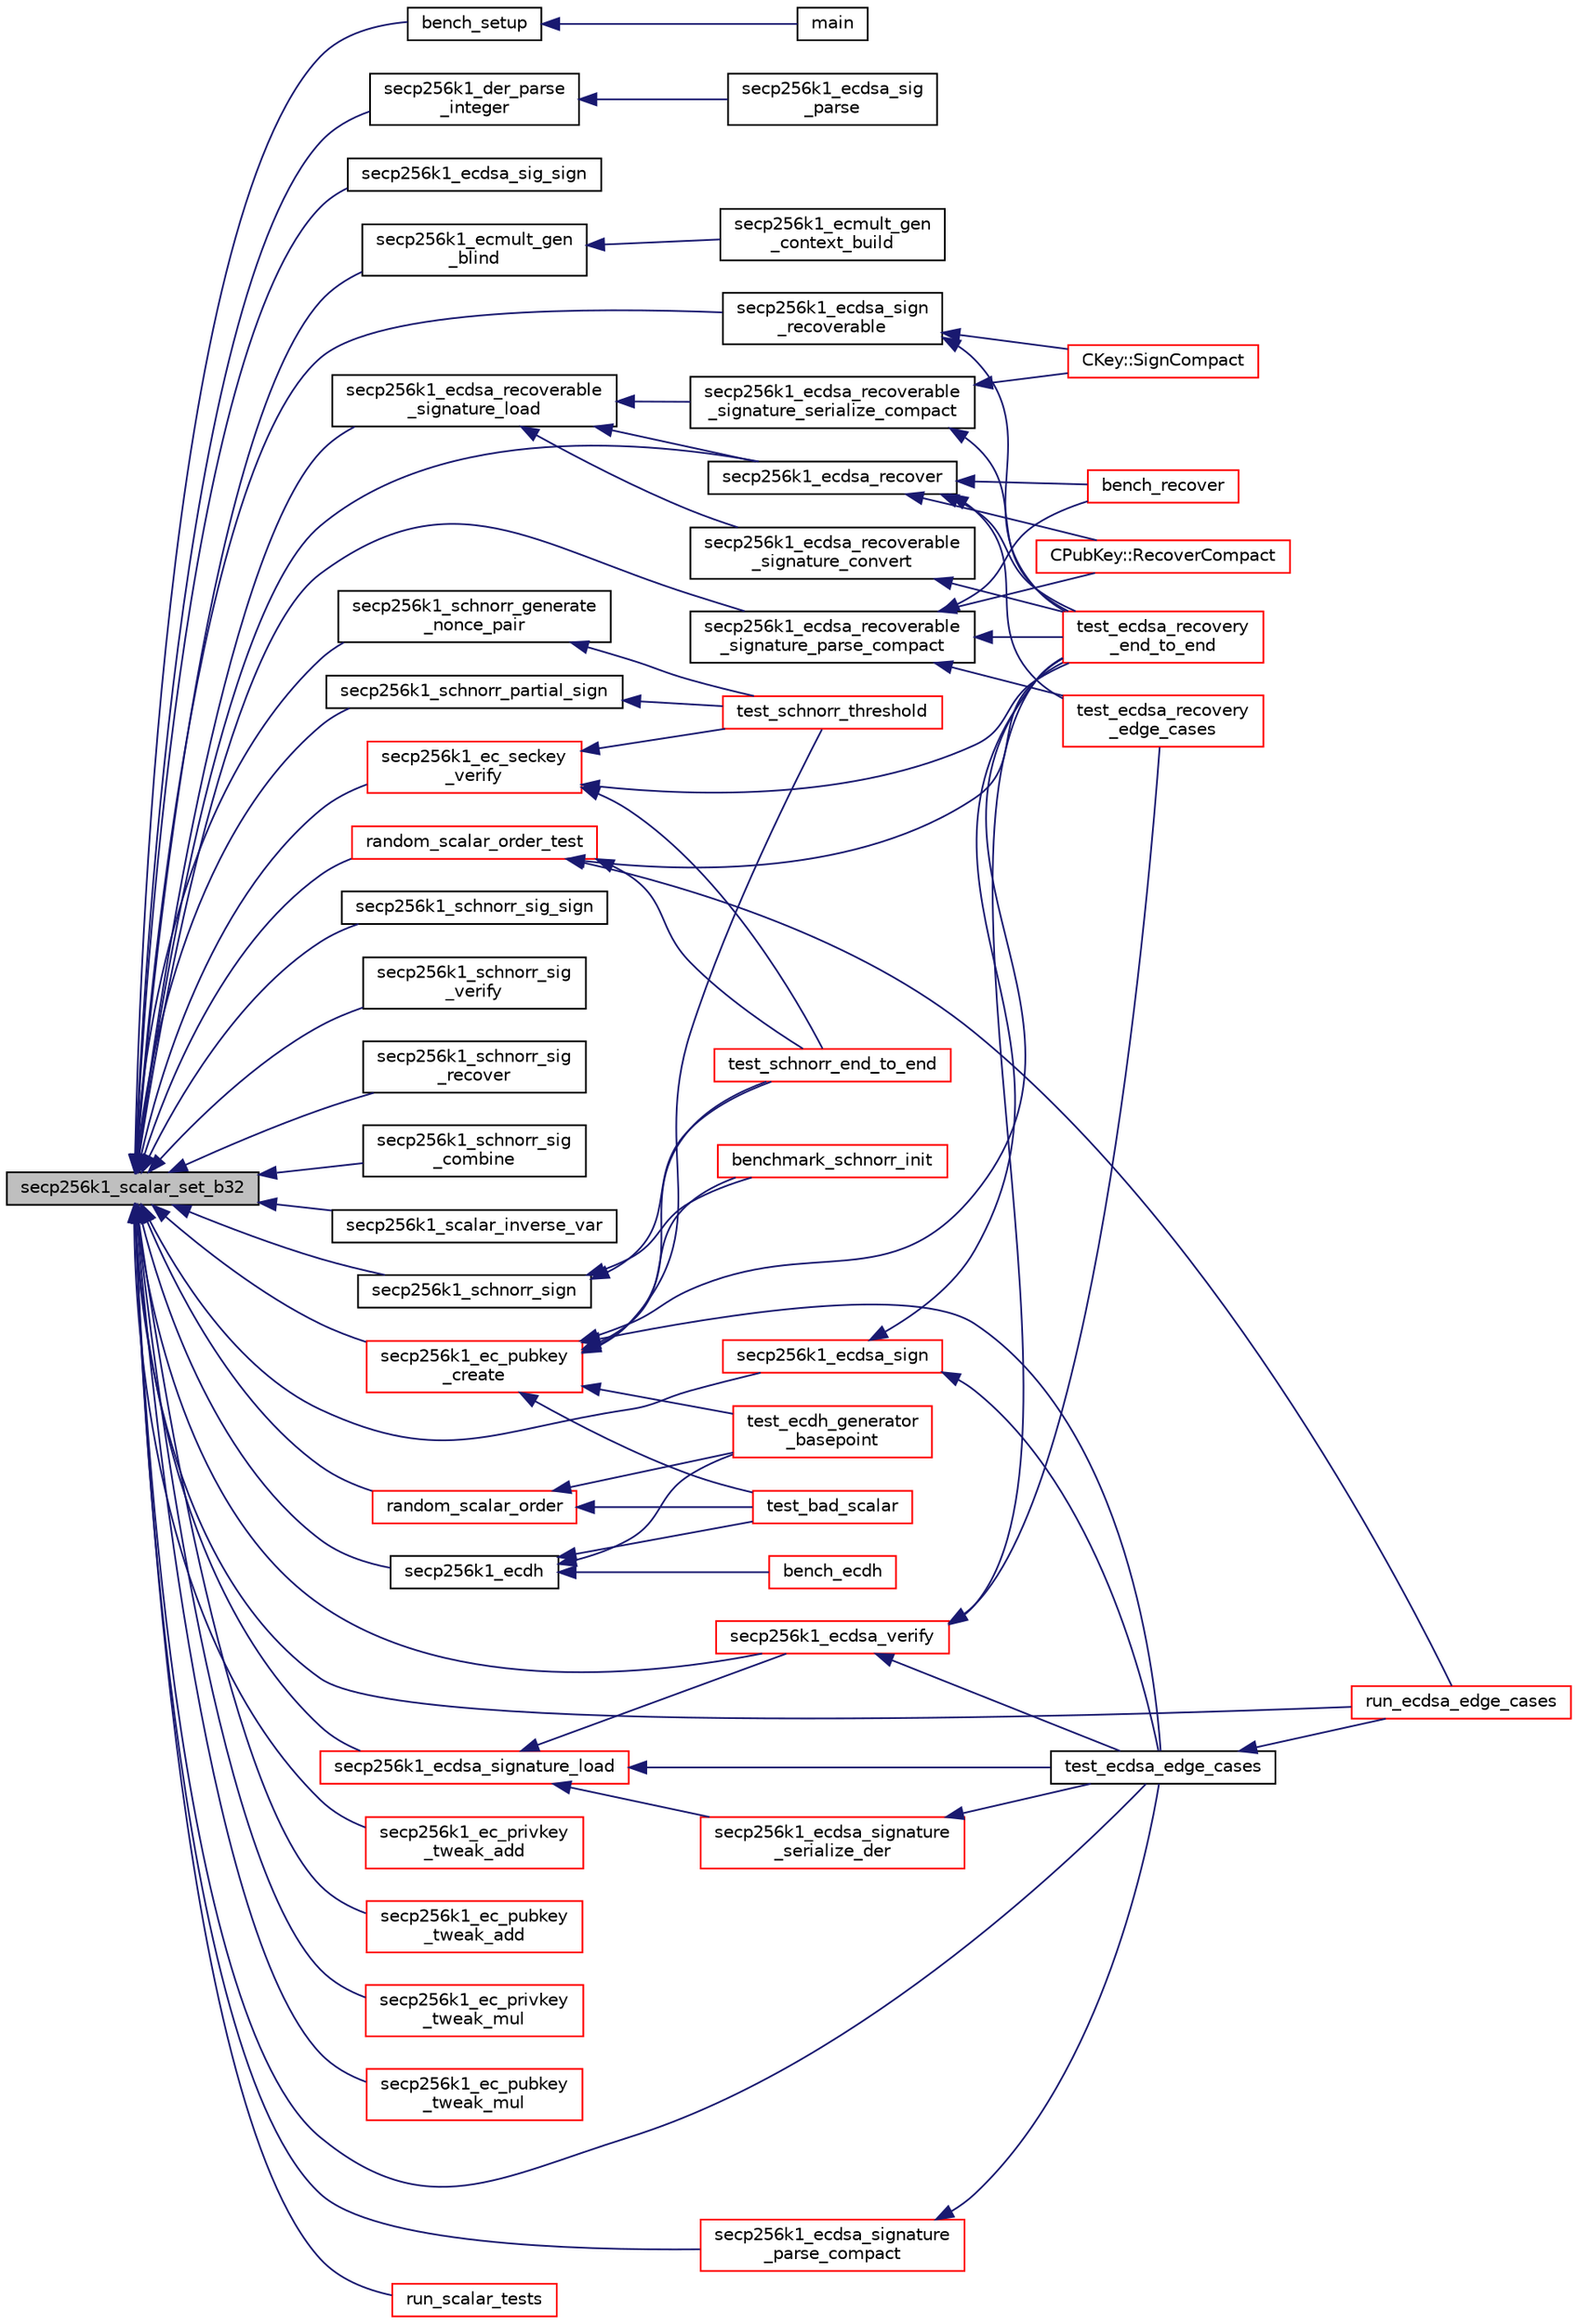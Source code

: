 digraph "secp256k1_scalar_set_b32"
{
  edge [fontname="Helvetica",fontsize="10",labelfontname="Helvetica",labelfontsize="10"];
  node [fontname="Helvetica",fontsize="10",shape=record];
  rankdir="LR";
  Node1462 [label="secp256k1_scalar_set_b32",height=0.2,width=0.4,color="black", fillcolor="grey75", style="filled", fontcolor="black"];
  Node1462 -> Node1463 [dir="back",color="midnightblue",fontsize="10",style="solid",fontname="Helvetica"];
  Node1463 [label="bench_setup",height=0.2,width=0.4,color="black", fillcolor="white", style="filled",URL="$d9/d5e/bench__internal_8c.html#af48be8297385d0d32de62ae12a07d55c"];
  Node1463 -> Node1464 [dir="back",color="midnightblue",fontsize="10",style="solid",fontname="Helvetica"];
  Node1464 [label="main",height=0.2,width=0.4,color="black", fillcolor="white", style="filled",URL="$d9/d5e/bench__internal_8c.html#a3c04138a5bfe5d72780bb7e82a18e627"];
  Node1462 -> Node1465 [dir="back",color="midnightblue",fontsize="10",style="solid",fontname="Helvetica"];
  Node1465 [label="secp256k1_der_parse\l_integer",height=0.2,width=0.4,color="black", fillcolor="white", style="filled",URL="$d5/d27/ecdsa__impl_8h.html#a701c7cf2fd0fa52c2e3301f719f3fe4a"];
  Node1465 -> Node1466 [dir="back",color="midnightblue",fontsize="10",style="solid",fontname="Helvetica"];
  Node1466 [label="secp256k1_ecdsa_sig\l_parse",height=0.2,width=0.4,color="black", fillcolor="white", style="filled",URL="$d5/d27/ecdsa__impl_8h.html#af5f863608f65607ecc117a594448baf1"];
  Node1462 -> Node1467 [dir="back",color="midnightblue",fontsize="10",style="solid",fontname="Helvetica"];
  Node1467 [label="secp256k1_ecdsa_sig_sign",height=0.2,width=0.4,color="black", fillcolor="white", style="filled",URL="$d5/d27/ecdsa__impl_8h.html#a3eaa1b23550fa2ccf948e67f2c87a330"];
  Node1462 -> Node1468 [dir="back",color="midnightblue",fontsize="10",style="solid",fontname="Helvetica"];
  Node1468 [label="secp256k1_ecmult_gen\l_blind",height=0.2,width=0.4,color="black", fillcolor="white", style="filled",URL="$d9/d00/ecmult__gen__impl_8h.html#a7e41f045cb4901a4eba781966fa35abd"];
  Node1468 -> Node1469 [dir="back",color="midnightblue",fontsize="10",style="solid",fontname="Helvetica"];
  Node1469 [label="secp256k1_ecmult_gen\l_context_build",height=0.2,width=0.4,color="black", fillcolor="white", style="filled",URL="$d9/d00/ecmult__gen__impl_8h.html#afaf90b2a6554053187cdc89df0dafd21"];
  Node1462 -> Node1470 [dir="back",color="midnightblue",fontsize="10",style="solid",fontname="Helvetica"];
  Node1470 [label="secp256k1_ecdh",height=0.2,width=0.4,color="black", fillcolor="white", style="filled",URL="$d1/d4c/ecdh_2main__impl_8h.html#aeb1a1fa5ba08b7f43e5f60a1bf2cb76d",tooltip="Compute an EC Diffie-Hellman secret in constant time Returns: 1: exponentiation was successful 0: sca..."];
  Node1470 -> Node1471 [dir="back",color="midnightblue",fontsize="10",style="solid",fontname="Helvetica"];
  Node1471 [label="bench_ecdh",height=0.2,width=0.4,color="red", fillcolor="white", style="filled",URL="$da/d1c/bench__ecdh_8c.html#a859eabd44b49e17c9450975ea03c4a0c"];
  Node1470 -> Node1473 [dir="back",color="midnightblue",fontsize="10",style="solid",fontname="Helvetica"];
  Node1473 [label="test_ecdh_generator\l_basepoint",height=0.2,width=0.4,color="red", fillcolor="white", style="filled",URL="$d5/d65/ecdh_2tests__impl_8h.html#ab13157e14f777c18f14fefc834d067c5"];
  Node1470 -> Node1476 [dir="back",color="midnightblue",fontsize="10",style="solid",fontname="Helvetica"];
  Node1476 [label="test_bad_scalar",height=0.2,width=0.4,color="red", fillcolor="white", style="filled",URL="$d5/d65/ecdh_2tests__impl_8h.html#a505bff7cea922e6d8aa4f7525cfd191a"];
  Node1462 -> Node1477 [dir="back",color="midnightblue",fontsize="10",style="solid",fontname="Helvetica"];
  Node1477 [label="secp256k1_ecdsa_recoverable\l_signature_load",height=0.2,width=0.4,color="black", fillcolor="white", style="filled",URL="$d6/d5d/recovery_2main__impl_8h.html#aa3ef0903a865dc9a6e42dfe61f75a9e5"];
  Node1477 -> Node1478 [dir="back",color="midnightblue",fontsize="10",style="solid",fontname="Helvetica"];
  Node1478 [label="secp256k1_ecdsa_recoverable\l_signature_serialize_compact",height=0.2,width=0.4,color="black", fillcolor="white", style="filled",URL="$d6/d5d/recovery_2main__impl_8h.html#ac122392fa6ff6264a7a110875af164b0",tooltip="Serialize an ECDSA signature in compact format (64 bytes + recovery id). "];
  Node1478 -> Node1479 [dir="back",color="midnightblue",fontsize="10",style="solid",fontname="Helvetica"];
  Node1479 [label="CKey::SignCompact",height=0.2,width=0.4,color="red", fillcolor="white", style="filled",URL="$d2/d63/class_c_key.html#afe77d80889aa68e92e6882e75424cfb8"];
  Node1478 -> Node1533 [dir="back",color="midnightblue",fontsize="10",style="solid",fontname="Helvetica"];
  Node1533 [label="test_ecdsa_recovery\l_end_to_end",height=0.2,width=0.4,color="red", fillcolor="white", style="filled",URL="$d3/d71/recovery_2tests__impl_8h.html#a70649882936497184992dfaa06b1106f"];
  Node1477 -> Node1535 [dir="back",color="midnightblue",fontsize="10",style="solid",fontname="Helvetica"];
  Node1535 [label="secp256k1_ecdsa_recoverable\l_signature_convert",height=0.2,width=0.4,color="black", fillcolor="white", style="filled",URL="$d6/d5d/recovery_2main__impl_8h.html#a16ddfc800140d761bc783e571c34548c",tooltip="Convert a recoverable signature into a normal signature. "];
  Node1535 -> Node1533 [dir="back",color="midnightblue",fontsize="10",style="solid",fontname="Helvetica"];
  Node1477 -> Node1536 [dir="back",color="midnightblue",fontsize="10",style="solid",fontname="Helvetica"];
  Node1536 [label="secp256k1_ecdsa_recover",height=0.2,width=0.4,color="black", fillcolor="white", style="filled",URL="$d6/d5d/recovery_2main__impl_8h.html#a75f3e32e9a25eac9e8f9d3a5a8b0dc94",tooltip="Recover an ECDSA public key from a signature. "];
  Node1536 -> Node1537 [dir="back",color="midnightblue",fontsize="10",style="solid",fontname="Helvetica"];
  Node1537 [label="CPubKey::RecoverCompact",height=0.2,width=0.4,color="red", fillcolor="white", style="filled",URL="$da/d4e/class_c_pub_key.html#a169505e735a02db385486b0affeb565c"];
  Node1536 -> Node1551 [dir="back",color="midnightblue",fontsize="10",style="solid",fontname="Helvetica"];
  Node1551 [label="bench_recover",height=0.2,width=0.4,color="red", fillcolor="white", style="filled",URL="$d7/d8e/bench__recover_8c.html#a6bbc6888c36d93d55e5410b25121db10"];
  Node1536 -> Node1533 [dir="back",color="midnightblue",fontsize="10",style="solid",fontname="Helvetica"];
  Node1536 -> Node1553 [dir="back",color="midnightblue",fontsize="10",style="solid",fontname="Helvetica"];
  Node1553 [label="test_ecdsa_recovery\l_edge_cases",height=0.2,width=0.4,color="red", fillcolor="white", style="filled",URL="$d3/d71/recovery_2tests__impl_8h.html#ad6d3138600637a7c940bc40a22795e46"];
  Node1462 -> Node1554 [dir="back",color="midnightblue",fontsize="10",style="solid",fontname="Helvetica"];
  Node1554 [label="secp256k1_ecdsa_recoverable\l_signature_parse_compact",height=0.2,width=0.4,color="black", fillcolor="white", style="filled",URL="$d6/d5d/recovery_2main__impl_8h.html#a37101568f72e98d7b29de6c6a825a289",tooltip="Parse a compact ECDSA signature (64 bytes + recovery id). "];
  Node1554 -> Node1537 [dir="back",color="midnightblue",fontsize="10",style="solid",fontname="Helvetica"];
  Node1554 -> Node1551 [dir="back",color="midnightblue",fontsize="10",style="solid",fontname="Helvetica"];
  Node1554 -> Node1533 [dir="back",color="midnightblue",fontsize="10",style="solid",fontname="Helvetica"];
  Node1554 -> Node1553 [dir="back",color="midnightblue",fontsize="10",style="solid",fontname="Helvetica"];
  Node1462 -> Node1555 [dir="back",color="midnightblue",fontsize="10",style="solid",fontname="Helvetica"];
  Node1555 [label="secp256k1_ecdsa_sign\l_recoverable",height=0.2,width=0.4,color="black", fillcolor="white", style="filled",URL="$d6/d5d/recovery_2main__impl_8h.html#ae06d019b6eaa34e248a502ba9c6d04cb",tooltip="Create a recoverable ECDSA signature. "];
  Node1555 -> Node1479 [dir="back",color="midnightblue",fontsize="10",style="solid",fontname="Helvetica"];
  Node1555 -> Node1533 [dir="back",color="midnightblue",fontsize="10",style="solid",fontname="Helvetica"];
  Node1462 -> Node1536 [dir="back",color="midnightblue",fontsize="10",style="solid",fontname="Helvetica"];
  Node1462 -> Node1556 [dir="back",color="midnightblue",fontsize="10",style="solid",fontname="Helvetica"];
  Node1556 [label="secp256k1_schnorr_sign",height=0.2,width=0.4,color="black", fillcolor="white", style="filled",URL="$d9/dab/schnorr_2main__impl_8h.html#a0d7ae4600f16da7c9464c80fefc72072",tooltip="Create a signature using a custom EC-Schnorr-SHA256 construction. "];
  Node1556 -> Node1557 [dir="back",color="midnightblue",fontsize="10",style="solid",fontname="Helvetica"];
  Node1557 [label="benchmark_schnorr_init",height=0.2,width=0.4,color="red", fillcolor="white", style="filled",URL="$d0/df4/bench__schnorr__verify_8c.html#a1017a4ccacfa7f4de5828701acce8184"];
  Node1556 -> Node1559 [dir="back",color="midnightblue",fontsize="10",style="solid",fontname="Helvetica"];
  Node1559 [label="test_schnorr_end_to_end",height=0.2,width=0.4,color="red", fillcolor="white", style="filled",URL="$d4/d1d/schnorr_2tests__impl_8h.html#a0fadfae101d2df588a044f55eafcc0e6"];
  Node1462 -> Node1561 [dir="back",color="midnightblue",fontsize="10",style="solid",fontname="Helvetica"];
  Node1561 [label="secp256k1_schnorr_generate\l_nonce_pair",height=0.2,width=0.4,color="black", fillcolor="white", style="filled",URL="$d9/dab/schnorr_2main__impl_8h.html#a67c4e4b188db3530c2e8808162f3a3c5",tooltip="Generate a nonce pair deterministically for use with secp256k1_schnorr_partial_sign. "];
  Node1561 -> Node1562 [dir="back",color="midnightblue",fontsize="10",style="solid",fontname="Helvetica"];
  Node1562 [label="test_schnorr_threshold",height=0.2,width=0.4,color="red", fillcolor="white", style="filled",URL="$d4/d1d/schnorr_2tests__impl_8h.html#a7c79e0204a103b99844bdf1b2ac4cb57"];
  Node1462 -> Node1563 [dir="back",color="midnightblue",fontsize="10",style="solid",fontname="Helvetica"];
  Node1563 [label="secp256k1_schnorr_partial_sign",height=0.2,width=0.4,color="black", fillcolor="white", style="filled",URL="$d9/dab/schnorr_2main__impl_8h.html#a6787237abf20a26c8c2fb195102ce810",tooltip="Produce a partial Schnorr signature, which can be combined using secp256k1_schnorr_partial_combine, to end up with a full signature that is verifiable using secp256k1_schnorr_verify. "];
  Node1563 -> Node1562 [dir="back",color="midnightblue",fontsize="10",style="solid",fontname="Helvetica"];
  Node1462 -> Node1564 [dir="back",color="midnightblue",fontsize="10",style="solid",fontname="Helvetica"];
  Node1564 [label="secp256k1_schnorr_sig_sign",height=0.2,width=0.4,color="black", fillcolor="white", style="filled",URL="$d9/d8b/schnorr__impl_8h.html#ab58ca77446a7d8daff985d07d43e7175",tooltip="Custom Schnorr-based signature scheme. "];
  Node1462 -> Node1565 [dir="back",color="midnightblue",fontsize="10",style="solid",fontname="Helvetica"];
  Node1565 [label="secp256k1_schnorr_sig\l_verify",height=0.2,width=0.4,color="black", fillcolor="white", style="filled",URL="$d9/d8b/schnorr__impl_8h.html#ad8ac32b20746524ea3b97ab609117daa"];
  Node1462 -> Node1566 [dir="back",color="midnightblue",fontsize="10",style="solid",fontname="Helvetica"];
  Node1566 [label="secp256k1_schnorr_sig\l_recover",height=0.2,width=0.4,color="black", fillcolor="white", style="filled",URL="$d9/d8b/schnorr__impl_8h.html#a41cf1a1167f3b8c7b6fdd4fea6abdbce"];
  Node1462 -> Node1567 [dir="back",color="midnightblue",fontsize="10",style="solid",fontname="Helvetica"];
  Node1567 [label="secp256k1_schnorr_sig\l_combine",height=0.2,width=0.4,color="black", fillcolor="white", style="filled",URL="$d9/d8b/schnorr__impl_8h.html#ad2c15e4e57e6bf00cde3a4b229330b12"];
  Node1462 -> Node1568 [dir="back",color="midnightblue",fontsize="10",style="solid",fontname="Helvetica"];
  Node1568 [label="secp256k1_scalar_inverse_var",height=0.2,width=0.4,color="black", fillcolor="white", style="filled",URL="$dd/da5/scalar__impl_8h.html#a4a61fe7aed51d7852d651a676e14b0bb"];
  Node1462 -> Node1569 [dir="back",color="midnightblue",fontsize="10",style="solid",fontname="Helvetica"];
  Node1569 [label="secp256k1_ecdsa_signature_load",height=0.2,width=0.4,color="red", fillcolor="white", style="filled",URL="$d1/d8c/secp256k1_8c.html#af2027241c9dfc85fa5b6a3bb5fe41d18"];
  Node1569 -> Node1570 [dir="back",color="midnightblue",fontsize="10",style="solid",fontname="Helvetica"];
  Node1570 [label="secp256k1_ecdsa_signature\l_serialize_der",height=0.2,width=0.4,color="red", fillcolor="white", style="filled",URL="$d1/d8c/secp256k1_8c.html#a3f1fbd9cfe9bd6b6303bdd8f6c0687ba",tooltip="Serialize an ECDSA signature in DER format. "];
  Node1570 -> Node1583 [dir="back",color="midnightblue",fontsize="10",style="solid",fontname="Helvetica"];
  Node1583 [label="test_ecdsa_edge_cases",height=0.2,width=0.4,color="black", fillcolor="white", style="filled",URL="$d5/d7f/tests_8c.html#abbcb27d1eb13654db9b2e281ffce021e"];
  Node1583 -> Node1584 [dir="back",color="midnightblue",fontsize="10",style="solid",fontname="Helvetica"];
  Node1584 [label="run_ecdsa_edge_cases",height=0.2,width=0.4,color="red", fillcolor="white", style="filled",URL="$d5/d7f/tests_8c.html#ad6c8109b62ea1d0ed1b382678a2a08b1"];
  Node1569 -> Node1742 [dir="back",color="midnightblue",fontsize="10",style="solid",fontname="Helvetica"];
  Node1742 [label="secp256k1_ecdsa_verify",height=0.2,width=0.4,color="red", fillcolor="white", style="filled",URL="$d1/d8c/secp256k1_8c.html#aef3f50927cd80005b797fa234338db73",tooltip="Verify an ECDSA signature. "];
  Node1742 -> Node1533 [dir="back",color="midnightblue",fontsize="10",style="solid",fontname="Helvetica"];
  Node1742 -> Node1553 [dir="back",color="midnightblue",fontsize="10",style="solid",fontname="Helvetica"];
  Node1742 -> Node1583 [dir="back",color="midnightblue",fontsize="10",style="solid",fontname="Helvetica"];
  Node1569 -> Node1583 [dir="back",color="midnightblue",fontsize="10",style="solid",fontname="Helvetica"];
  Node1462 -> Node1746 [dir="back",color="midnightblue",fontsize="10",style="solid",fontname="Helvetica"];
  Node1746 [label="secp256k1_ecdsa_signature\l_parse_compact",height=0.2,width=0.4,color="red", fillcolor="white", style="filled",URL="$d1/d8c/secp256k1_8c.html#a933083356e7171e174bc958b8233f758",tooltip="Parse an ECDSA signature in compact (64 bytes) format. "];
  Node1746 -> Node1583 [dir="back",color="midnightblue",fontsize="10",style="solid",fontname="Helvetica"];
  Node1462 -> Node1742 [dir="back",color="midnightblue",fontsize="10",style="solid",fontname="Helvetica"];
  Node1462 -> Node1748 [dir="back",color="midnightblue",fontsize="10",style="solid",fontname="Helvetica"];
  Node1748 [label="secp256k1_ecdsa_sign",height=0.2,width=0.4,color="red", fillcolor="white", style="filled",URL="$d1/d8c/secp256k1_8c.html#ad33367933638f0bda3387c76867df7d5",tooltip="Create an ECDSA signature. "];
  Node1748 -> Node1533 [dir="back",color="midnightblue",fontsize="10",style="solid",fontname="Helvetica"];
  Node1748 -> Node1583 [dir="back",color="midnightblue",fontsize="10",style="solid",fontname="Helvetica"];
  Node1462 -> Node1749 [dir="back",color="midnightblue",fontsize="10",style="solid",fontname="Helvetica"];
  Node1749 [label="secp256k1_ec_seckey\l_verify",height=0.2,width=0.4,color="red", fillcolor="white", style="filled",URL="$d1/d8c/secp256k1_8c.html#a6015346bdaee22c65e5ebca71693d9b1",tooltip="Verify an ECDSA secret key. "];
  Node1749 -> Node1533 [dir="back",color="midnightblue",fontsize="10",style="solid",fontname="Helvetica"];
  Node1749 -> Node1559 [dir="back",color="midnightblue",fontsize="10",style="solid",fontname="Helvetica"];
  Node1749 -> Node1562 [dir="back",color="midnightblue",fontsize="10",style="solid",fontname="Helvetica"];
  Node1462 -> Node1793 [dir="back",color="midnightblue",fontsize="10",style="solid",fontname="Helvetica"];
  Node1793 [label="secp256k1_ec_pubkey\l_create",height=0.2,width=0.4,color="red", fillcolor="white", style="filled",URL="$d1/d8c/secp256k1_8c.html#ac5806cffd3278e64f863027eaa8e1284",tooltip="Compute the public key for a secret key. "];
  Node1793 -> Node1557 [dir="back",color="midnightblue",fontsize="10",style="solid",fontname="Helvetica"];
  Node1793 -> Node1473 [dir="back",color="midnightblue",fontsize="10",style="solid",fontname="Helvetica"];
  Node1793 -> Node1476 [dir="back",color="midnightblue",fontsize="10",style="solid",fontname="Helvetica"];
  Node1793 -> Node1533 [dir="back",color="midnightblue",fontsize="10",style="solid",fontname="Helvetica"];
  Node1793 -> Node1559 [dir="back",color="midnightblue",fontsize="10",style="solid",fontname="Helvetica"];
  Node1793 -> Node1562 [dir="back",color="midnightblue",fontsize="10",style="solid",fontname="Helvetica"];
  Node1793 -> Node1583 [dir="back",color="midnightblue",fontsize="10",style="solid",fontname="Helvetica"];
  Node1462 -> Node1808 [dir="back",color="midnightblue",fontsize="10",style="solid",fontname="Helvetica"];
  Node1808 [label="secp256k1_ec_privkey\l_tweak_add",height=0.2,width=0.4,color="red", fillcolor="white", style="filled",URL="$d1/d8c/secp256k1_8c.html#a0473f3a4e2e7f8a1b91d1925bcf7a1b5",tooltip="Tweak a private key by adding tweak to it. "];
  Node1462 -> Node1810 [dir="back",color="midnightblue",fontsize="10",style="solid",fontname="Helvetica"];
  Node1810 [label="secp256k1_ec_pubkey\l_tweak_add",height=0.2,width=0.4,color="red", fillcolor="white", style="filled",URL="$d1/d8c/secp256k1_8c.html#ae298cd31c7f5f3e12a1adb27c4831c68",tooltip="Tweak a public key by adding tweak times the generator to it. "];
  Node1462 -> Node1812 [dir="back",color="midnightblue",fontsize="10",style="solid",fontname="Helvetica"];
  Node1812 [label="secp256k1_ec_privkey\l_tweak_mul",height=0.2,width=0.4,color="red", fillcolor="white", style="filled",URL="$d1/d8c/secp256k1_8c.html#ae7185df9e614559d35394a8a195b78c6",tooltip="Tweak a private key by multiplying it by a tweak. "];
  Node1462 -> Node1813 [dir="back",color="midnightblue",fontsize="10",style="solid",fontname="Helvetica"];
  Node1813 [label="secp256k1_ec_pubkey\l_tweak_mul",height=0.2,width=0.4,color="red", fillcolor="white", style="filled",URL="$d1/d8c/secp256k1_8c.html#a6d391761d8c1cb4875d6d0b348d31cec",tooltip="Tweak a public key by multiplying it by a tweak value. "];
  Node1462 -> Node1814 [dir="back",color="midnightblue",fontsize="10",style="solid",fontname="Helvetica"];
  Node1814 [label="random_scalar_order_test",height=0.2,width=0.4,color="red", fillcolor="white", style="filled",URL="$d5/d7f/tests_8c.html#a51e09e6745e0afdb0d596ee0f4b3c3f7"];
  Node1814 -> Node1533 [dir="back",color="midnightblue",fontsize="10",style="solid",fontname="Helvetica"];
  Node1814 -> Node1559 [dir="back",color="midnightblue",fontsize="10",style="solid",fontname="Helvetica"];
  Node1814 -> Node1584 [dir="back",color="midnightblue",fontsize="10",style="solid",fontname="Helvetica"];
  Node1462 -> Node1833 [dir="back",color="midnightblue",fontsize="10",style="solid",fontname="Helvetica"];
  Node1833 [label="random_scalar_order",height=0.2,width=0.4,color="red", fillcolor="white", style="filled",URL="$d5/d7f/tests_8c.html#a01cf4b4fc9b4ab8cb3e04fd3dc2ff57f"];
  Node1833 -> Node1473 [dir="back",color="midnightblue",fontsize="10",style="solid",fontname="Helvetica"];
  Node1833 -> Node1476 [dir="back",color="midnightblue",fontsize="10",style="solid",fontname="Helvetica"];
  Node1462 -> Node1821 [dir="back",color="midnightblue",fontsize="10",style="solid",fontname="Helvetica"];
  Node1821 [label="run_scalar_tests",height=0.2,width=0.4,color="red", fillcolor="white", style="filled",URL="$d5/d7f/tests_8c.html#afc29a3cda8faeba097ce967f24fcb9d1"];
  Node1462 -> Node1583 [dir="back",color="midnightblue",fontsize="10",style="solid",fontname="Helvetica"];
  Node1462 -> Node1584 [dir="back",color="midnightblue",fontsize="10",style="solid",fontname="Helvetica"];
}
